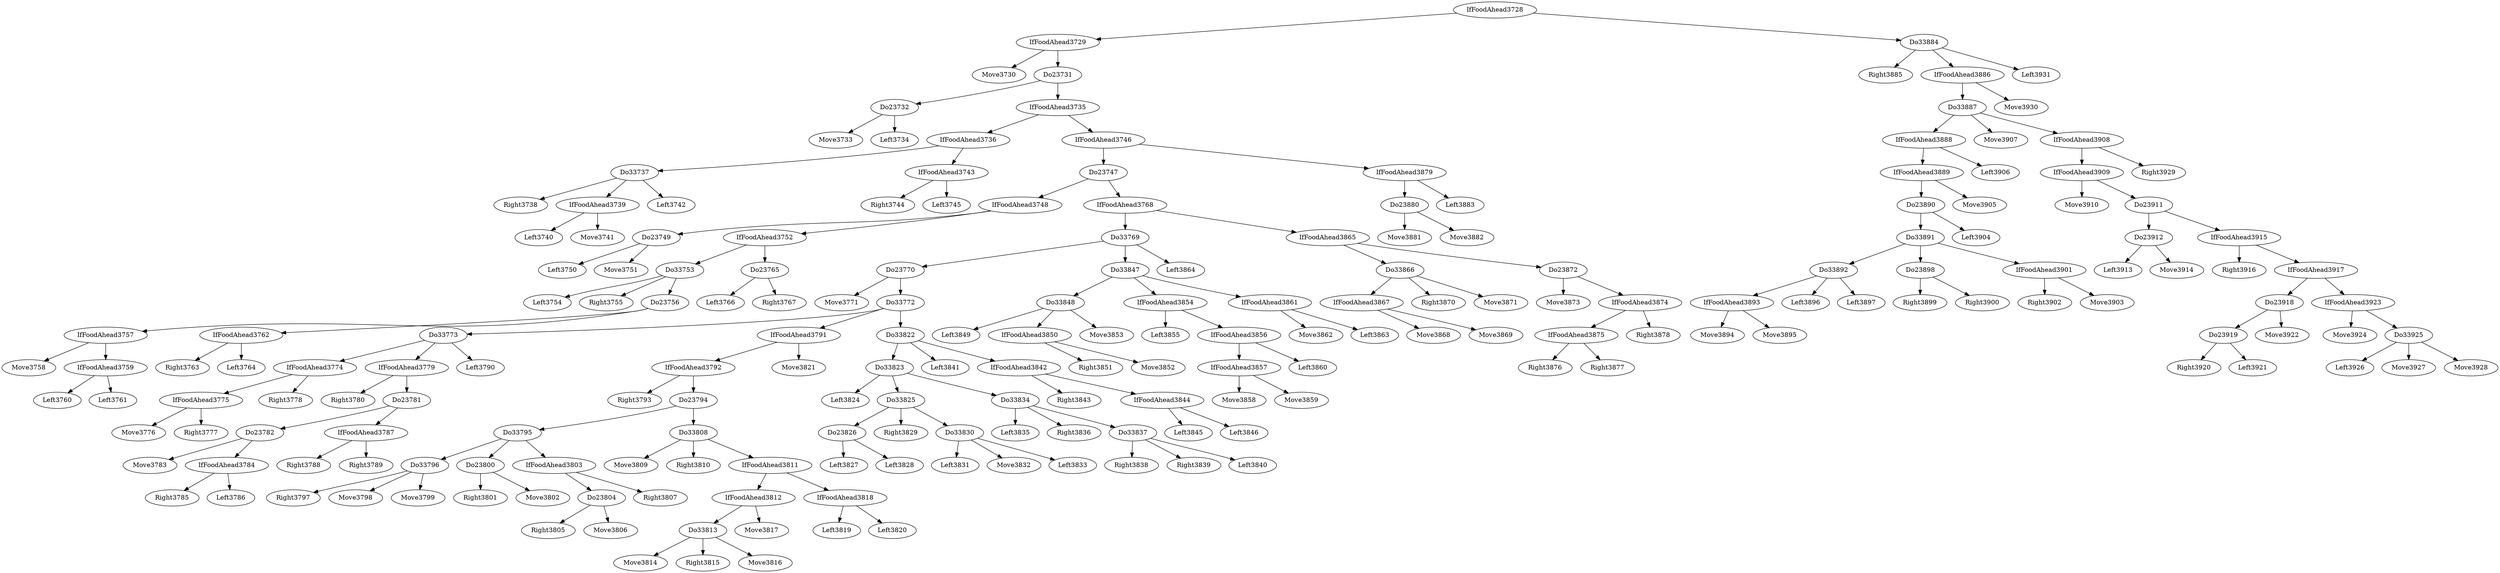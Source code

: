 digraph T {
	IfFoodAhead3729 -> Move3730
	Do23732 -> Move3733
	Do23732 -> Left3734
	Do23731 -> Do23732
	Do33737 -> Right3738
	IfFoodAhead3739 -> Left3740
	IfFoodAhead3739 -> Move3741
	Do33737 -> IfFoodAhead3739
	Do33737 -> Left3742
	IfFoodAhead3736 -> Do33737
	IfFoodAhead3743 -> Right3744
	IfFoodAhead3743 -> Left3745
	IfFoodAhead3736 -> IfFoodAhead3743
	IfFoodAhead3735 -> IfFoodAhead3736
	Do23749 -> Left3750
	Do23749 -> Move3751
	IfFoodAhead3748 -> Do23749
	Do33753 -> Left3754
	Do33753 -> Right3755
	IfFoodAhead3757 -> Move3758
	IfFoodAhead3759 -> Left3760
	IfFoodAhead3759 -> Left3761
	IfFoodAhead3757 -> IfFoodAhead3759
	Do23756 -> IfFoodAhead3757
	IfFoodAhead3762 -> Right3763
	IfFoodAhead3762 -> Left3764
	Do23756 -> IfFoodAhead3762
	Do33753 -> Do23756
	IfFoodAhead3752 -> Do33753
	Do23765 -> Left3766
	Do23765 -> Right3767
	IfFoodAhead3752 -> Do23765
	IfFoodAhead3748 -> IfFoodAhead3752
	Do23747 -> IfFoodAhead3748
	Do23770 -> Move3771
	IfFoodAhead3775 -> Move3776
	IfFoodAhead3775 -> Right3777
	IfFoodAhead3774 -> IfFoodAhead3775
	IfFoodAhead3774 -> Right3778
	Do33773 -> IfFoodAhead3774
	IfFoodAhead3779 -> Right3780
	Do23782 -> Move3783
	IfFoodAhead3784 -> Right3785
	IfFoodAhead3784 -> Left3786
	Do23782 -> IfFoodAhead3784
	Do23781 -> Do23782
	IfFoodAhead3787 -> Right3788
	IfFoodAhead3787 -> Right3789
	Do23781 -> IfFoodAhead3787
	IfFoodAhead3779 -> Do23781
	Do33773 -> IfFoodAhead3779
	Do33773 -> Left3790
	Do33772 -> Do33773
	IfFoodAhead3792 -> Right3793
	Do33796 -> Right3797
	Do33796 -> Move3798
	Do33796 -> Move3799
	Do33795 -> Do33796
	Do23800 -> Right3801
	Do23800 -> Move3802
	Do33795 -> Do23800
	Do23804 -> Right3805
	Do23804 -> Move3806
	IfFoodAhead3803 -> Do23804
	IfFoodAhead3803 -> Right3807
	Do33795 -> IfFoodAhead3803
	Do23794 -> Do33795
	Do33808 -> Move3809
	Do33808 -> Right3810
	Do33813 -> Move3814
	Do33813 -> Right3815
	Do33813 -> Move3816
	IfFoodAhead3812 -> Do33813
	IfFoodAhead3812 -> Move3817
	IfFoodAhead3811 -> IfFoodAhead3812
	IfFoodAhead3818 -> Left3819
	IfFoodAhead3818 -> Left3820
	IfFoodAhead3811 -> IfFoodAhead3818
	Do33808 -> IfFoodAhead3811
	Do23794 -> Do33808
	IfFoodAhead3792 -> Do23794
	IfFoodAhead3791 -> IfFoodAhead3792
	IfFoodAhead3791 -> Move3821
	Do33772 -> IfFoodAhead3791
	Do33823 -> Left3824
	Do23826 -> Left3827
	Do23826 -> Left3828
	Do33825 -> Do23826
	Do33825 -> Right3829
	Do33830 -> Left3831
	Do33830 -> Move3832
	Do33830 -> Left3833
	Do33825 -> Do33830
	Do33823 -> Do33825
	Do33834 -> Left3835
	Do33834 -> Right3836
	Do33837 -> Right3838
	Do33837 -> Right3839
	Do33837 -> Left3840
	Do33834 -> Do33837
	Do33823 -> Do33834
	Do33822 -> Do33823
	Do33822 -> Left3841
	IfFoodAhead3842 -> Right3843
	IfFoodAhead3844 -> Left3845
	IfFoodAhead3844 -> Left3846
	IfFoodAhead3842 -> IfFoodAhead3844
	Do33822 -> IfFoodAhead3842
	Do33772 -> Do33822
	Do23770 -> Do33772
	Do33769 -> Do23770
	Do33848 -> Left3849
	IfFoodAhead3850 -> Right3851
	IfFoodAhead3850 -> Move3852
	Do33848 -> IfFoodAhead3850
	Do33848 -> Move3853
	Do33847 -> Do33848
	IfFoodAhead3854 -> Left3855
	IfFoodAhead3857 -> Move3858
	IfFoodAhead3857 -> Move3859
	IfFoodAhead3856 -> IfFoodAhead3857
	IfFoodAhead3856 -> Left3860
	IfFoodAhead3854 -> IfFoodAhead3856
	Do33847 -> IfFoodAhead3854
	IfFoodAhead3861 -> Move3862
	IfFoodAhead3861 -> Left3863
	Do33847 -> IfFoodAhead3861
	Do33769 -> Do33847
	Do33769 -> Left3864
	IfFoodAhead3768 -> Do33769
	IfFoodAhead3867 -> Move3868
	IfFoodAhead3867 -> Move3869
	Do33866 -> IfFoodAhead3867
	Do33866 -> Right3870
	Do33866 -> Move3871
	IfFoodAhead3865 -> Do33866
	Do23872 -> Move3873
	IfFoodAhead3875 -> Right3876
	IfFoodAhead3875 -> Right3877
	IfFoodAhead3874 -> IfFoodAhead3875
	IfFoodAhead3874 -> Right3878
	Do23872 -> IfFoodAhead3874
	IfFoodAhead3865 -> Do23872
	IfFoodAhead3768 -> IfFoodAhead3865
	Do23747 -> IfFoodAhead3768
	IfFoodAhead3746 -> Do23747
	Do23880 -> Move3881
	Do23880 -> Move3882
	IfFoodAhead3879 -> Do23880
	IfFoodAhead3879 -> Left3883
	IfFoodAhead3746 -> IfFoodAhead3879
	IfFoodAhead3735 -> IfFoodAhead3746
	Do23731 -> IfFoodAhead3735
	IfFoodAhead3729 -> Do23731
	IfFoodAhead3728 -> IfFoodAhead3729
	Do33884 -> Right3885
	IfFoodAhead3893 -> Move3894
	IfFoodAhead3893 -> Move3895
	Do33892 -> IfFoodAhead3893
	Do33892 -> Left3896
	Do33892 -> Left3897
	Do33891 -> Do33892
	Do23898 -> Right3899
	Do23898 -> Right3900
	Do33891 -> Do23898
	IfFoodAhead3901 -> Right3902
	IfFoodAhead3901 -> Move3903
	Do33891 -> IfFoodAhead3901
	Do23890 -> Do33891
	Do23890 -> Left3904
	IfFoodAhead3889 -> Do23890
	IfFoodAhead3889 -> Move3905
	IfFoodAhead3888 -> IfFoodAhead3889
	IfFoodAhead3888 -> Left3906
	Do33887 -> IfFoodAhead3888
	Do33887 -> Move3907
	IfFoodAhead3909 -> Move3910
	Do23912 -> Left3913
	Do23912 -> Move3914
	Do23911 -> Do23912
	IfFoodAhead3915 -> Right3916
	Do23919 -> Right3920
	Do23919 -> Left3921
	Do23918 -> Do23919
	Do23918 -> Move3922
	IfFoodAhead3917 -> Do23918
	IfFoodAhead3923 -> Move3924
	Do33925 -> Left3926
	Do33925 -> Move3927
	Do33925 -> Move3928
	IfFoodAhead3923 -> Do33925
	IfFoodAhead3917 -> IfFoodAhead3923
	IfFoodAhead3915 -> IfFoodAhead3917
	Do23911 -> IfFoodAhead3915
	IfFoodAhead3909 -> Do23911
	IfFoodAhead3908 -> IfFoodAhead3909
	IfFoodAhead3908 -> Right3929
	Do33887 -> IfFoodAhead3908
	IfFoodAhead3886 -> Do33887
	IfFoodAhead3886 -> Move3930
	Do33884 -> IfFoodAhead3886
	Do33884 -> Left3931
	IfFoodAhead3728 -> Do33884
}
